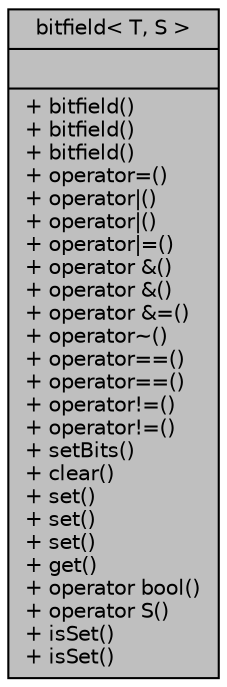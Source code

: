 digraph "bitfield&lt; T, S &gt;"
{
 // INTERACTIVE_SVG=YES
  bgcolor="transparent";
  edge [fontname="Helvetica",fontsize="10",labelfontname="Helvetica",labelfontsize="10"];
  node [fontname="Helvetica",fontsize="10",shape=record];
  Node1 [label="{bitfield\< T, S \>\n||+ bitfield()\l+ bitfield()\l+ bitfield()\l+ operator=()\l+ operator\|()\l+ operator\|()\l+ operator\|=()\l+ operator &()\l+ operator &()\l+ operator &=()\l+ operator~()\l+ operator==()\l+ operator==()\l+ operator!=()\l+ operator!=()\l+ setBits()\l+ clear()\l+ set()\l+ set()\l+ set()\l+ get()\l+ operator bool()\l+ operator S()\l+ isSet()\l+ isSet()\l}",height=0.2,width=0.4,color="black", fillcolor="grey75", style="filled", fontcolor="black"];
}
